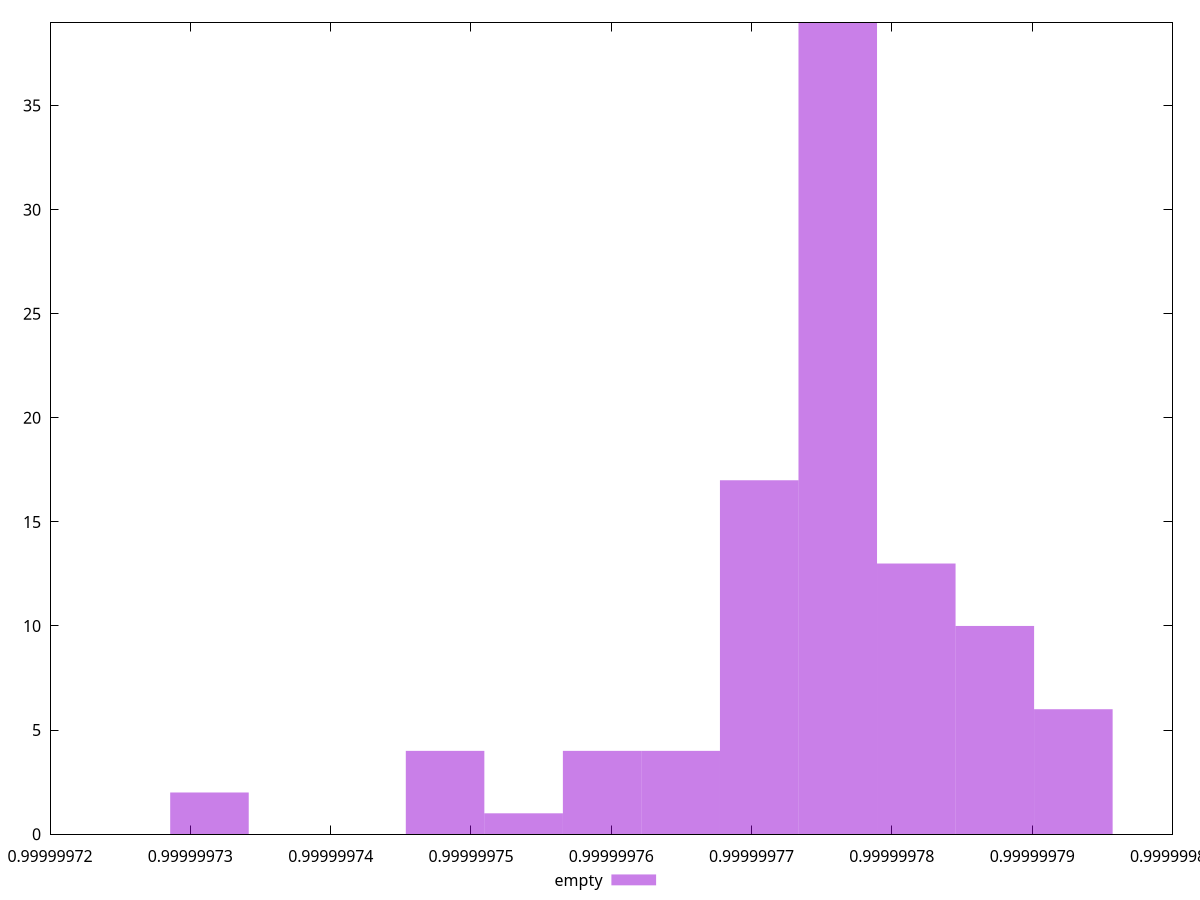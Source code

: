 $_empty <<EOF
0.999999731364619 2
0.9999997873377368 10
0.9999997761431132 39
0.9999997593511779 4
0.9999997705458015 17
0.999999781740425 13
0.9999997929350486 6
0.9999997537538661 1
0.9999997481565543 4
0.9999997649484896 4
EOF
set key outside below
set terminal pngcairo
set output "report_00004_2020-11-02T20-21-41.718Z/largest-contentful-paint/empty//hist.png"
set yrange [0:39]
set boxwidth 5.5973117815088925e-9
set style fill transparent solid 0.5 noborder
plot $_empty title "empty" with boxes ,